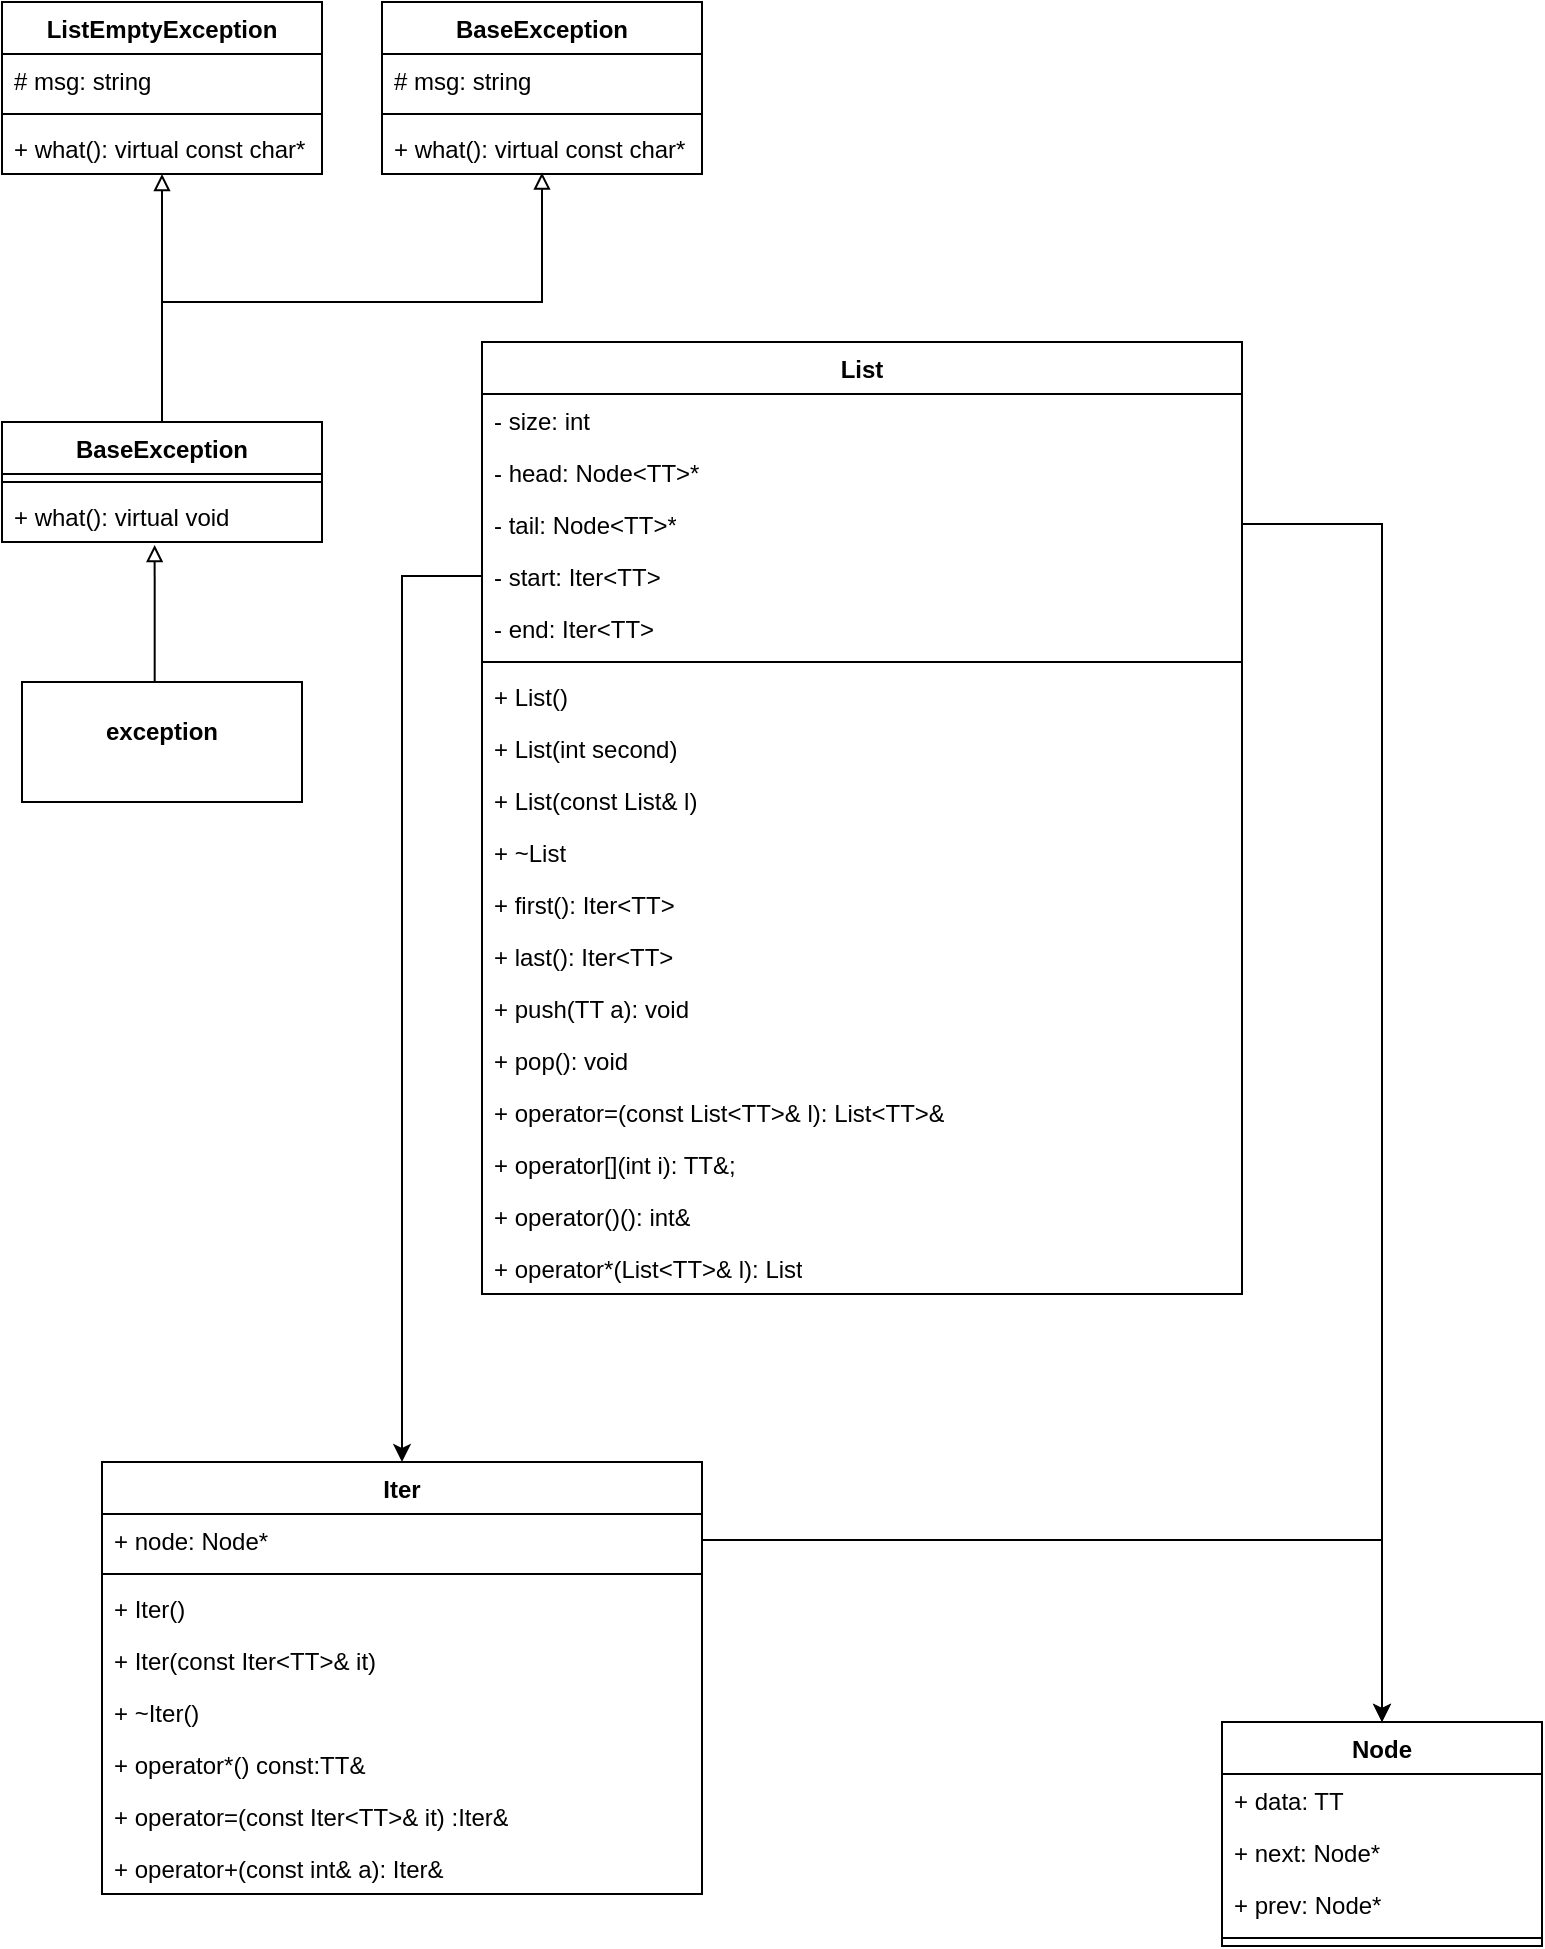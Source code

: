 <mxfile version="22.1.2" type="device">
  <diagram name="Страница — 1" id="PFp7rhVWZDCpvo3R7DFF">
    <mxGraphModel dx="724" dy="461" grid="1" gridSize="10" guides="1" tooltips="1" connect="1" arrows="1" fold="1" page="1" pageScale="1" pageWidth="827" pageHeight="1169" math="0" shadow="0">
      <root>
        <mxCell id="0" />
        <mxCell id="1" parent="0" />
        <mxCell id="NseEDN-qTgeDIaBY7yJj-1" value="Node" style="swimlane;fontStyle=1;align=center;verticalAlign=top;childLayout=stackLayout;horizontal=1;startSize=26;horizontalStack=0;resizeParent=1;resizeParentMax=0;resizeLast=0;collapsible=1;marginBottom=0;whiteSpace=wrap;html=1;" vertex="1" parent="1">
          <mxGeometry x="650" y="950" width="160" height="112" as="geometry" />
        </mxCell>
        <mxCell id="NseEDN-qTgeDIaBY7yJj-2" value="+ data: TT" style="text;strokeColor=none;fillColor=none;align=left;verticalAlign=top;spacingLeft=4;spacingRight=4;overflow=hidden;rotatable=0;points=[[0,0.5],[1,0.5]];portConstraint=eastwest;whiteSpace=wrap;html=1;" vertex="1" parent="NseEDN-qTgeDIaBY7yJj-1">
          <mxGeometry y="26" width="160" height="26" as="geometry" />
        </mxCell>
        <mxCell id="NseEDN-qTgeDIaBY7yJj-3" value="+ next: Node*" style="text;strokeColor=none;fillColor=none;align=left;verticalAlign=top;spacingLeft=4;spacingRight=4;overflow=hidden;rotatable=0;points=[[0,0.5],[1,0.5]];portConstraint=eastwest;whiteSpace=wrap;html=1;" vertex="1" parent="NseEDN-qTgeDIaBY7yJj-1">
          <mxGeometry y="52" width="160" height="26" as="geometry" />
        </mxCell>
        <mxCell id="NseEDN-qTgeDIaBY7yJj-4" value="+ prev: Node*" style="text;strokeColor=none;fillColor=none;align=left;verticalAlign=top;spacingLeft=4;spacingRight=4;overflow=hidden;rotatable=0;points=[[0,0.5],[1,0.5]];portConstraint=eastwest;whiteSpace=wrap;html=1;" vertex="1" parent="NseEDN-qTgeDIaBY7yJj-1">
          <mxGeometry y="78" width="160" height="26" as="geometry" />
        </mxCell>
        <mxCell id="NseEDN-qTgeDIaBY7yJj-5" value="" style="line;strokeWidth=1;fillColor=none;align=left;verticalAlign=middle;spacingTop=-1;spacingLeft=3;spacingRight=3;rotatable=0;labelPosition=right;points=[];portConstraint=eastwest;strokeColor=inherit;" vertex="1" parent="NseEDN-qTgeDIaBY7yJj-1">
          <mxGeometry y="104" width="160" height="8" as="geometry" />
        </mxCell>
        <mxCell id="NseEDN-qTgeDIaBY7yJj-6" value="Iter" style="swimlane;fontStyle=1;align=center;verticalAlign=top;childLayout=stackLayout;horizontal=1;startSize=26;horizontalStack=0;resizeParent=1;resizeParentMax=0;resizeLast=0;collapsible=1;marginBottom=0;whiteSpace=wrap;html=1;" vertex="1" parent="1">
          <mxGeometry x="90" y="820" width="300" height="216" as="geometry" />
        </mxCell>
        <mxCell id="NseEDN-qTgeDIaBY7yJj-7" value="+ node: Node*" style="text;strokeColor=none;fillColor=none;align=left;verticalAlign=top;spacingLeft=4;spacingRight=4;overflow=hidden;rotatable=0;points=[[0,0.5],[1,0.5]];portConstraint=eastwest;whiteSpace=wrap;html=1;" vertex="1" parent="NseEDN-qTgeDIaBY7yJj-6">
          <mxGeometry y="26" width="300" height="26" as="geometry" />
        </mxCell>
        <mxCell id="NseEDN-qTgeDIaBY7yJj-8" value="" style="line;strokeWidth=1;fillColor=none;align=left;verticalAlign=middle;spacingTop=-1;spacingLeft=3;spacingRight=3;rotatable=0;labelPosition=right;points=[];portConstraint=eastwest;strokeColor=inherit;" vertex="1" parent="NseEDN-qTgeDIaBY7yJj-6">
          <mxGeometry y="52" width="300" height="8" as="geometry" />
        </mxCell>
        <mxCell id="NseEDN-qTgeDIaBY7yJj-9" value="+ Iter()" style="text;strokeColor=none;fillColor=none;align=left;verticalAlign=top;spacingLeft=4;spacingRight=4;overflow=hidden;rotatable=0;points=[[0,0.5],[1,0.5]];portConstraint=eastwest;whiteSpace=wrap;html=1;" vertex="1" parent="NseEDN-qTgeDIaBY7yJj-6">
          <mxGeometry y="60" width="300" height="26" as="geometry" />
        </mxCell>
        <mxCell id="NseEDN-qTgeDIaBY7yJj-10" value="+ Iter(const Iter&amp;lt;TT&amp;gt;&amp;amp; it)" style="text;strokeColor=none;fillColor=none;align=left;verticalAlign=top;spacingLeft=4;spacingRight=4;overflow=hidden;rotatable=0;points=[[0,0.5],[1,0.5]];portConstraint=eastwest;whiteSpace=wrap;html=1;" vertex="1" parent="NseEDN-qTgeDIaBY7yJj-6">
          <mxGeometry y="86" width="300" height="26" as="geometry" />
        </mxCell>
        <mxCell id="NseEDN-qTgeDIaBY7yJj-11" value="+ ~Iter()" style="text;strokeColor=none;fillColor=none;align=left;verticalAlign=top;spacingLeft=4;spacingRight=4;overflow=hidden;rotatable=0;points=[[0,0.5],[1,0.5]];portConstraint=eastwest;whiteSpace=wrap;html=1;" vertex="1" parent="NseEDN-qTgeDIaBY7yJj-6">
          <mxGeometry y="112" width="300" height="26" as="geometry" />
        </mxCell>
        <mxCell id="NseEDN-qTgeDIaBY7yJj-12" value="+ operator*() const:TT&amp;amp;" style="text;strokeColor=none;fillColor=none;align=left;verticalAlign=top;spacingLeft=4;spacingRight=4;overflow=hidden;rotatable=0;points=[[0,0.5],[1,0.5]];portConstraint=eastwest;whiteSpace=wrap;html=1;" vertex="1" parent="NseEDN-qTgeDIaBY7yJj-6">
          <mxGeometry y="138" width="300" height="26" as="geometry" />
        </mxCell>
        <mxCell id="NseEDN-qTgeDIaBY7yJj-13" value="+ operator=(const Iter&amp;lt;TT&amp;gt;&amp;amp; it) :Iter&amp;amp;" style="text;strokeColor=none;fillColor=none;align=left;verticalAlign=top;spacingLeft=4;spacingRight=4;overflow=hidden;rotatable=0;points=[[0,0.5],[1,0.5]];portConstraint=eastwest;whiteSpace=wrap;html=1;" vertex="1" parent="NseEDN-qTgeDIaBY7yJj-6">
          <mxGeometry y="164" width="300" height="26" as="geometry" />
        </mxCell>
        <mxCell id="NseEDN-qTgeDIaBY7yJj-14" value="+ operator+(const int&amp;amp; a): Iter&amp;amp;" style="text;strokeColor=none;fillColor=none;align=left;verticalAlign=top;spacingLeft=4;spacingRight=4;overflow=hidden;rotatable=0;points=[[0,0.5],[1,0.5]];portConstraint=eastwest;whiteSpace=wrap;html=1;" vertex="1" parent="NseEDN-qTgeDIaBY7yJj-6">
          <mxGeometry y="190" width="300" height="26" as="geometry" />
        </mxCell>
        <mxCell id="NseEDN-qTgeDIaBY7yJj-15" style="edgeStyle=orthogonalEdgeStyle;rounded=0;orthogonalLoop=1;jettySize=auto;html=1;entryX=0.5;entryY=0;entryDx=0;entryDy=0;" edge="1" parent="1" source="NseEDN-qTgeDIaBY7yJj-7" target="NseEDN-qTgeDIaBY7yJj-1">
          <mxGeometry relative="1" as="geometry" />
        </mxCell>
        <mxCell id="NseEDN-qTgeDIaBY7yJj-16" style="edgeStyle=orthogonalEdgeStyle;rounded=0;orthogonalLoop=1;jettySize=auto;html=1;entryX=0.5;entryY=0;entryDx=0;entryDy=0;exitX=1;exitY=0.5;exitDx=0;exitDy=0;" edge="1" parent="1" source="NseEDN-qTgeDIaBY7yJj-20" target="NseEDN-qTgeDIaBY7yJj-1">
          <mxGeometry relative="1" as="geometry">
            <Array as="points">
              <mxPoint x="730" y="351" />
            </Array>
          </mxGeometry>
        </mxCell>
        <mxCell id="NseEDN-qTgeDIaBY7yJj-17" value="List" style="swimlane;fontStyle=1;align=center;verticalAlign=top;childLayout=stackLayout;horizontal=1;startSize=26;horizontalStack=0;resizeParent=1;resizeParentMax=0;resizeLast=0;collapsible=1;marginBottom=0;whiteSpace=wrap;html=1;" vertex="1" parent="1">
          <mxGeometry x="280" y="260" width="380" height="476" as="geometry" />
        </mxCell>
        <mxCell id="NseEDN-qTgeDIaBY7yJj-18" value="- size: int" style="text;strokeColor=none;fillColor=none;align=left;verticalAlign=top;spacingLeft=4;spacingRight=4;overflow=hidden;rotatable=0;points=[[0,0.5],[1,0.5]];portConstraint=eastwest;whiteSpace=wrap;html=1;" vertex="1" parent="NseEDN-qTgeDIaBY7yJj-17">
          <mxGeometry y="26" width="380" height="26" as="geometry" />
        </mxCell>
        <mxCell id="NseEDN-qTgeDIaBY7yJj-19" value="- head: Node&amp;lt;TT&amp;gt;*" style="text;strokeColor=none;fillColor=none;align=left;verticalAlign=top;spacingLeft=4;spacingRight=4;overflow=hidden;rotatable=0;points=[[0,0.5],[1,0.5]];portConstraint=eastwest;whiteSpace=wrap;html=1;" vertex="1" parent="NseEDN-qTgeDIaBY7yJj-17">
          <mxGeometry y="52" width="380" height="26" as="geometry" />
        </mxCell>
        <mxCell id="NseEDN-qTgeDIaBY7yJj-20" value="- tail: Node&amp;lt;TT&amp;gt;*" style="text;strokeColor=none;fillColor=none;align=left;verticalAlign=top;spacingLeft=4;spacingRight=4;overflow=hidden;rotatable=0;points=[[0,0.5],[1,0.5]];portConstraint=eastwest;whiteSpace=wrap;html=1;" vertex="1" parent="NseEDN-qTgeDIaBY7yJj-17">
          <mxGeometry y="78" width="380" height="26" as="geometry" />
        </mxCell>
        <mxCell id="NseEDN-qTgeDIaBY7yJj-21" value="- start: Iter&amp;lt;TT&amp;gt;" style="text;strokeColor=none;fillColor=none;align=left;verticalAlign=top;spacingLeft=4;spacingRight=4;overflow=hidden;rotatable=0;points=[[0,0.5],[1,0.5]];portConstraint=eastwest;whiteSpace=wrap;html=1;" vertex="1" parent="NseEDN-qTgeDIaBY7yJj-17">
          <mxGeometry y="104" width="380" height="26" as="geometry" />
        </mxCell>
        <mxCell id="NseEDN-qTgeDIaBY7yJj-22" value="- end: Iter&amp;lt;TT&amp;gt;" style="text;strokeColor=none;fillColor=none;align=left;verticalAlign=top;spacingLeft=4;spacingRight=4;overflow=hidden;rotatable=0;points=[[0,0.5],[1,0.5]];portConstraint=eastwest;whiteSpace=wrap;html=1;" vertex="1" parent="NseEDN-qTgeDIaBY7yJj-17">
          <mxGeometry y="130" width="380" height="26" as="geometry" />
        </mxCell>
        <mxCell id="NseEDN-qTgeDIaBY7yJj-23" value="" style="line;strokeWidth=1;fillColor=none;align=left;verticalAlign=middle;spacingTop=-1;spacingLeft=3;spacingRight=3;rotatable=0;labelPosition=right;points=[];portConstraint=eastwest;strokeColor=inherit;" vertex="1" parent="NseEDN-qTgeDIaBY7yJj-17">
          <mxGeometry y="156" width="380" height="8" as="geometry" />
        </mxCell>
        <mxCell id="NseEDN-qTgeDIaBY7yJj-24" value="+ List()" style="text;strokeColor=none;fillColor=none;align=left;verticalAlign=top;spacingLeft=4;spacingRight=4;overflow=hidden;rotatable=0;points=[[0,0.5],[1,0.5]];portConstraint=eastwest;whiteSpace=wrap;html=1;" vertex="1" parent="NseEDN-qTgeDIaBY7yJj-17">
          <mxGeometry y="164" width="380" height="26" as="geometry" />
        </mxCell>
        <mxCell id="NseEDN-qTgeDIaBY7yJj-25" value="+ List(int second)" style="text;strokeColor=none;fillColor=none;align=left;verticalAlign=top;spacingLeft=4;spacingRight=4;overflow=hidden;rotatable=0;points=[[0,0.5],[1,0.5]];portConstraint=eastwest;whiteSpace=wrap;html=1;" vertex="1" parent="NseEDN-qTgeDIaBY7yJj-17">
          <mxGeometry y="190" width="380" height="26" as="geometry" />
        </mxCell>
        <mxCell id="NseEDN-qTgeDIaBY7yJj-26" value="+ List(const List&amp;amp; l)" style="text;strokeColor=none;fillColor=none;align=left;verticalAlign=top;spacingLeft=4;spacingRight=4;overflow=hidden;rotatable=0;points=[[0,0.5],[1,0.5]];portConstraint=eastwest;whiteSpace=wrap;html=1;" vertex="1" parent="NseEDN-qTgeDIaBY7yJj-17">
          <mxGeometry y="216" width="380" height="26" as="geometry" />
        </mxCell>
        <mxCell id="NseEDN-qTgeDIaBY7yJj-27" value="+ ~List" style="text;strokeColor=none;fillColor=none;align=left;verticalAlign=top;spacingLeft=4;spacingRight=4;overflow=hidden;rotatable=0;points=[[0,0.5],[1,0.5]];portConstraint=eastwest;whiteSpace=wrap;html=1;" vertex="1" parent="NseEDN-qTgeDIaBY7yJj-17">
          <mxGeometry y="242" width="380" height="26" as="geometry" />
        </mxCell>
        <mxCell id="NseEDN-qTgeDIaBY7yJj-28" value="+ first(): Iter&amp;lt;TT&amp;gt;" style="text;strokeColor=none;fillColor=none;align=left;verticalAlign=top;spacingLeft=4;spacingRight=4;overflow=hidden;rotatable=0;points=[[0,0.5],[1,0.5]];portConstraint=eastwest;whiteSpace=wrap;html=1;" vertex="1" parent="NseEDN-qTgeDIaBY7yJj-17">
          <mxGeometry y="268" width="380" height="26" as="geometry" />
        </mxCell>
        <mxCell id="NseEDN-qTgeDIaBY7yJj-29" value="+ last(): Iter&amp;lt;TT&amp;gt;" style="text;strokeColor=none;fillColor=none;align=left;verticalAlign=top;spacingLeft=4;spacingRight=4;overflow=hidden;rotatable=0;points=[[0,0.5],[1,0.5]];portConstraint=eastwest;whiteSpace=wrap;html=1;" vertex="1" parent="NseEDN-qTgeDIaBY7yJj-17">
          <mxGeometry y="294" width="380" height="26" as="geometry" />
        </mxCell>
        <mxCell id="NseEDN-qTgeDIaBY7yJj-30" value="+ push(TT a): void" style="text;strokeColor=none;fillColor=none;align=left;verticalAlign=top;spacingLeft=4;spacingRight=4;overflow=hidden;rotatable=0;points=[[0,0.5],[1,0.5]];portConstraint=eastwest;whiteSpace=wrap;html=1;" vertex="1" parent="NseEDN-qTgeDIaBY7yJj-17">
          <mxGeometry y="320" width="380" height="26" as="geometry" />
        </mxCell>
        <mxCell id="NseEDN-qTgeDIaBY7yJj-31" value="+ pop(): void" style="text;strokeColor=none;fillColor=none;align=left;verticalAlign=top;spacingLeft=4;spacingRight=4;overflow=hidden;rotatable=0;points=[[0,0.5],[1,0.5]];portConstraint=eastwest;whiteSpace=wrap;html=1;" vertex="1" parent="NseEDN-qTgeDIaBY7yJj-17">
          <mxGeometry y="346" width="380" height="26" as="geometry" />
        </mxCell>
        <mxCell id="NseEDN-qTgeDIaBY7yJj-32" value="+ operator=(const List&amp;lt;TT&amp;gt;&amp;amp; l): List&amp;lt;TT&amp;gt;&amp;amp;" style="text;strokeColor=none;fillColor=none;align=left;verticalAlign=top;spacingLeft=4;spacingRight=4;overflow=hidden;rotatable=0;points=[[0,0.5],[1,0.5]];portConstraint=eastwest;whiteSpace=wrap;html=1;" vertex="1" parent="NseEDN-qTgeDIaBY7yJj-17">
          <mxGeometry y="372" width="380" height="26" as="geometry" />
        </mxCell>
        <mxCell id="NseEDN-qTgeDIaBY7yJj-33" value="+ operator[](int i): TT&amp;amp;;" style="text;strokeColor=none;fillColor=none;align=left;verticalAlign=top;spacingLeft=4;spacingRight=4;overflow=hidden;rotatable=0;points=[[0,0.5],[1,0.5]];portConstraint=eastwest;whiteSpace=wrap;html=1;" vertex="1" parent="NseEDN-qTgeDIaBY7yJj-17">
          <mxGeometry y="398" width="380" height="26" as="geometry" />
        </mxCell>
        <mxCell id="NseEDN-qTgeDIaBY7yJj-34" value="+ operator()(): int&amp;amp;" style="text;strokeColor=none;fillColor=none;align=left;verticalAlign=top;spacingLeft=4;spacingRight=4;overflow=hidden;rotatable=0;points=[[0,0.5],[1,0.5]];portConstraint=eastwest;whiteSpace=wrap;html=1;" vertex="1" parent="NseEDN-qTgeDIaBY7yJj-17">
          <mxGeometry y="424" width="380" height="26" as="geometry" />
        </mxCell>
        <mxCell id="NseEDN-qTgeDIaBY7yJj-35" value="+ operator*(List&amp;lt;TT&amp;gt;&amp;amp; l): List" style="text;strokeColor=none;fillColor=none;align=left;verticalAlign=top;spacingLeft=4;spacingRight=4;overflow=hidden;rotatable=0;points=[[0,0.5],[1,0.5]];portConstraint=eastwest;whiteSpace=wrap;html=1;" vertex="1" parent="NseEDN-qTgeDIaBY7yJj-17">
          <mxGeometry y="450" width="380" height="26" as="geometry" />
        </mxCell>
        <mxCell id="NseEDN-qTgeDIaBY7yJj-36" style="edgeStyle=orthogonalEdgeStyle;rounded=0;orthogonalLoop=1;jettySize=auto;html=1;entryX=0.5;entryY=0;entryDx=0;entryDy=0;" edge="1" parent="1" source="NseEDN-qTgeDIaBY7yJj-21" target="NseEDN-qTgeDIaBY7yJj-6">
          <mxGeometry relative="1" as="geometry" />
        </mxCell>
        <mxCell id="NseEDN-qTgeDIaBY7yJj-37" value="BaseException" style="swimlane;fontStyle=1;align=center;verticalAlign=top;childLayout=stackLayout;horizontal=1;startSize=26;horizontalStack=0;resizeParent=1;resizeParentMax=0;resizeLast=0;collapsible=1;marginBottom=0;whiteSpace=wrap;html=1;" vertex="1" parent="1">
          <mxGeometry x="40" y="300" width="160" height="60" as="geometry" />
        </mxCell>
        <mxCell id="NseEDN-qTgeDIaBY7yJj-39" value="" style="line;strokeWidth=1;fillColor=none;align=left;verticalAlign=middle;spacingTop=-1;spacingLeft=3;spacingRight=3;rotatable=0;labelPosition=right;points=[];portConstraint=eastwest;strokeColor=inherit;" vertex="1" parent="NseEDN-qTgeDIaBY7yJj-37">
          <mxGeometry y="26" width="160" height="8" as="geometry" />
        </mxCell>
        <mxCell id="NseEDN-qTgeDIaBY7yJj-40" value="+ what(): virtual void" style="text;strokeColor=none;fillColor=none;align=left;verticalAlign=top;spacingLeft=4;spacingRight=4;overflow=hidden;rotatable=0;points=[[0,0.5],[1,0.5]];portConstraint=eastwest;whiteSpace=wrap;html=1;" vertex="1" parent="NseEDN-qTgeDIaBY7yJj-37">
          <mxGeometry y="34" width="160" height="26" as="geometry" />
        </mxCell>
        <mxCell id="NseEDN-qTgeDIaBY7yJj-41" value="&lt;p style=&quot;margin:0px;margin-top:4px;text-align:center;&quot;&gt;&lt;br&gt;&lt;b&gt;exception&lt;/b&gt;&lt;/p&gt;" style="verticalAlign=top;align=left;overflow=fill;fontSize=12;fontFamily=Helvetica;html=1;whiteSpace=wrap;" vertex="1" parent="1">
          <mxGeometry x="50" y="430" width="140" height="60" as="geometry" />
        </mxCell>
        <mxCell id="NseEDN-qTgeDIaBY7yJj-42" style="edgeStyle=orthogonalEdgeStyle;rounded=0;orthogonalLoop=1;jettySize=auto;html=1;entryX=0.477;entryY=1.058;entryDx=0;entryDy=0;entryPerimeter=0;exitX=0.474;exitY=0.002;exitDx=0;exitDy=0;exitPerimeter=0;endArrow=block;endFill=0;" edge="1" parent="1" source="NseEDN-qTgeDIaBY7yJj-41" target="NseEDN-qTgeDIaBY7yJj-40">
          <mxGeometry relative="1" as="geometry">
            <Array as="points">
              <mxPoint x="116" y="430" />
            </Array>
          </mxGeometry>
        </mxCell>
        <mxCell id="NseEDN-qTgeDIaBY7yJj-43" value="ListEmptyException" style="swimlane;fontStyle=1;align=center;verticalAlign=top;childLayout=stackLayout;horizontal=1;startSize=26;horizontalStack=0;resizeParent=1;resizeParentMax=0;resizeLast=0;collapsible=1;marginBottom=0;whiteSpace=wrap;html=1;" vertex="1" parent="1">
          <mxGeometry x="40" y="90" width="160" height="86" as="geometry" />
        </mxCell>
        <mxCell id="NseEDN-qTgeDIaBY7yJj-52" value="# msg: string" style="text;strokeColor=none;fillColor=none;align=left;verticalAlign=top;spacingLeft=4;spacingRight=4;overflow=hidden;rotatable=0;points=[[0,0.5],[1,0.5]];portConstraint=eastwest;whiteSpace=wrap;html=1;" vertex="1" parent="NseEDN-qTgeDIaBY7yJj-43">
          <mxGeometry y="26" width="160" height="26" as="geometry" />
        </mxCell>
        <mxCell id="NseEDN-qTgeDIaBY7yJj-44" value="" style="line;strokeWidth=1;fillColor=none;align=left;verticalAlign=middle;spacingTop=-1;spacingLeft=3;spacingRight=3;rotatable=0;labelPosition=right;points=[];portConstraint=eastwest;strokeColor=inherit;" vertex="1" parent="NseEDN-qTgeDIaBY7yJj-43">
          <mxGeometry y="52" width="160" height="8" as="geometry" />
        </mxCell>
        <mxCell id="NseEDN-qTgeDIaBY7yJj-45" value="+ what(): virtual const char*" style="text;strokeColor=none;fillColor=none;align=left;verticalAlign=top;spacingLeft=4;spacingRight=4;overflow=hidden;rotatable=0;points=[[0,0.5],[1,0.5]];portConstraint=eastwest;whiteSpace=wrap;html=1;" vertex="1" parent="NseEDN-qTgeDIaBY7yJj-43">
          <mxGeometry y="60" width="160" height="26" as="geometry" />
        </mxCell>
        <mxCell id="NseEDN-qTgeDIaBY7yJj-46" value="BaseException" style="swimlane;fontStyle=1;align=center;verticalAlign=top;childLayout=stackLayout;horizontal=1;startSize=26;horizontalStack=0;resizeParent=1;resizeParentMax=0;resizeLast=0;collapsible=1;marginBottom=0;whiteSpace=wrap;html=1;" vertex="1" parent="1">
          <mxGeometry x="230" y="90" width="160" height="86" as="geometry" />
        </mxCell>
        <mxCell id="NseEDN-qTgeDIaBY7yJj-53" value="# msg: string" style="text;strokeColor=none;fillColor=none;align=left;verticalAlign=top;spacingLeft=4;spacingRight=4;overflow=hidden;rotatable=0;points=[[0,0.5],[1,0.5]];portConstraint=eastwest;whiteSpace=wrap;html=1;" vertex="1" parent="NseEDN-qTgeDIaBY7yJj-46">
          <mxGeometry y="26" width="160" height="26" as="geometry" />
        </mxCell>
        <mxCell id="NseEDN-qTgeDIaBY7yJj-47" value="" style="line;strokeWidth=1;fillColor=none;align=left;verticalAlign=middle;spacingTop=-1;spacingLeft=3;spacingRight=3;rotatable=0;labelPosition=right;points=[];portConstraint=eastwest;strokeColor=inherit;" vertex="1" parent="NseEDN-qTgeDIaBY7yJj-46">
          <mxGeometry y="52" width="160" height="8" as="geometry" />
        </mxCell>
        <mxCell id="NseEDN-qTgeDIaBY7yJj-48" value="+ what(): virtual const char*" style="text;strokeColor=none;fillColor=none;align=left;verticalAlign=top;spacingLeft=4;spacingRight=4;overflow=hidden;rotatable=0;points=[[0,0.5],[1,0.5]];portConstraint=eastwest;whiteSpace=wrap;html=1;" vertex="1" parent="NseEDN-qTgeDIaBY7yJj-46">
          <mxGeometry y="60" width="160" height="26" as="geometry" />
        </mxCell>
        <mxCell id="NseEDN-qTgeDIaBY7yJj-50" style="edgeStyle=orthogonalEdgeStyle;rounded=0;orthogonalLoop=1;jettySize=auto;html=1;exitX=0.5;exitY=0;exitDx=0;exitDy=0;endArrow=block;endFill=0;entryX=0.5;entryY=1;entryDx=0;entryDy=0;" edge="1" parent="1" source="NseEDN-qTgeDIaBY7yJj-37" target="NseEDN-qTgeDIaBY7yJj-43">
          <mxGeometry relative="1" as="geometry">
            <mxPoint x="119.72" y="288" as="sourcePoint" />
            <mxPoint x="119.72" y="240" as="targetPoint" />
            <Array as="points" />
          </mxGeometry>
        </mxCell>
        <mxCell id="NseEDN-qTgeDIaBY7yJj-51" style="edgeStyle=orthogonalEdgeStyle;rounded=0;orthogonalLoop=1;jettySize=auto;html=1;exitX=0.5;exitY=0;exitDx=0;exitDy=0;endArrow=block;endFill=0;entryX=0.506;entryY=0.972;entryDx=0;entryDy=0;entryPerimeter=0;" edge="1" parent="1" source="NseEDN-qTgeDIaBY7yJj-37" target="NseEDN-qTgeDIaBY7yJj-48">
          <mxGeometry relative="1" as="geometry">
            <mxPoint x="309.8" y="220" as="sourcePoint" />
            <mxPoint x="309.8" y="150" as="targetPoint" />
            <Array as="points">
              <mxPoint x="120" y="240" />
              <mxPoint x="310" y="240" />
              <mxPoint x="310" y="175" />
            </Array>
          </mxGeometry>
        </mxCell>
      </root>
    </mxGraphModel>
  </diagram>
</mxfile>
